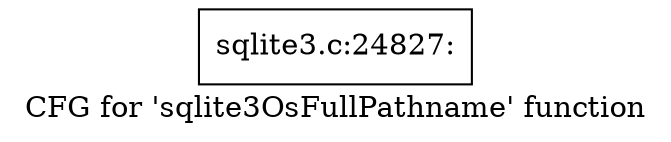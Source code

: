 digraph "CFG for 'sqlite3OsFullPathname' function" {
	label="CFG for 'sqlite3OsFullPathname' function";

	Node0x55c0f72b97e0 [shape=record,label="{sqlite3.c:24827:}"];
}
